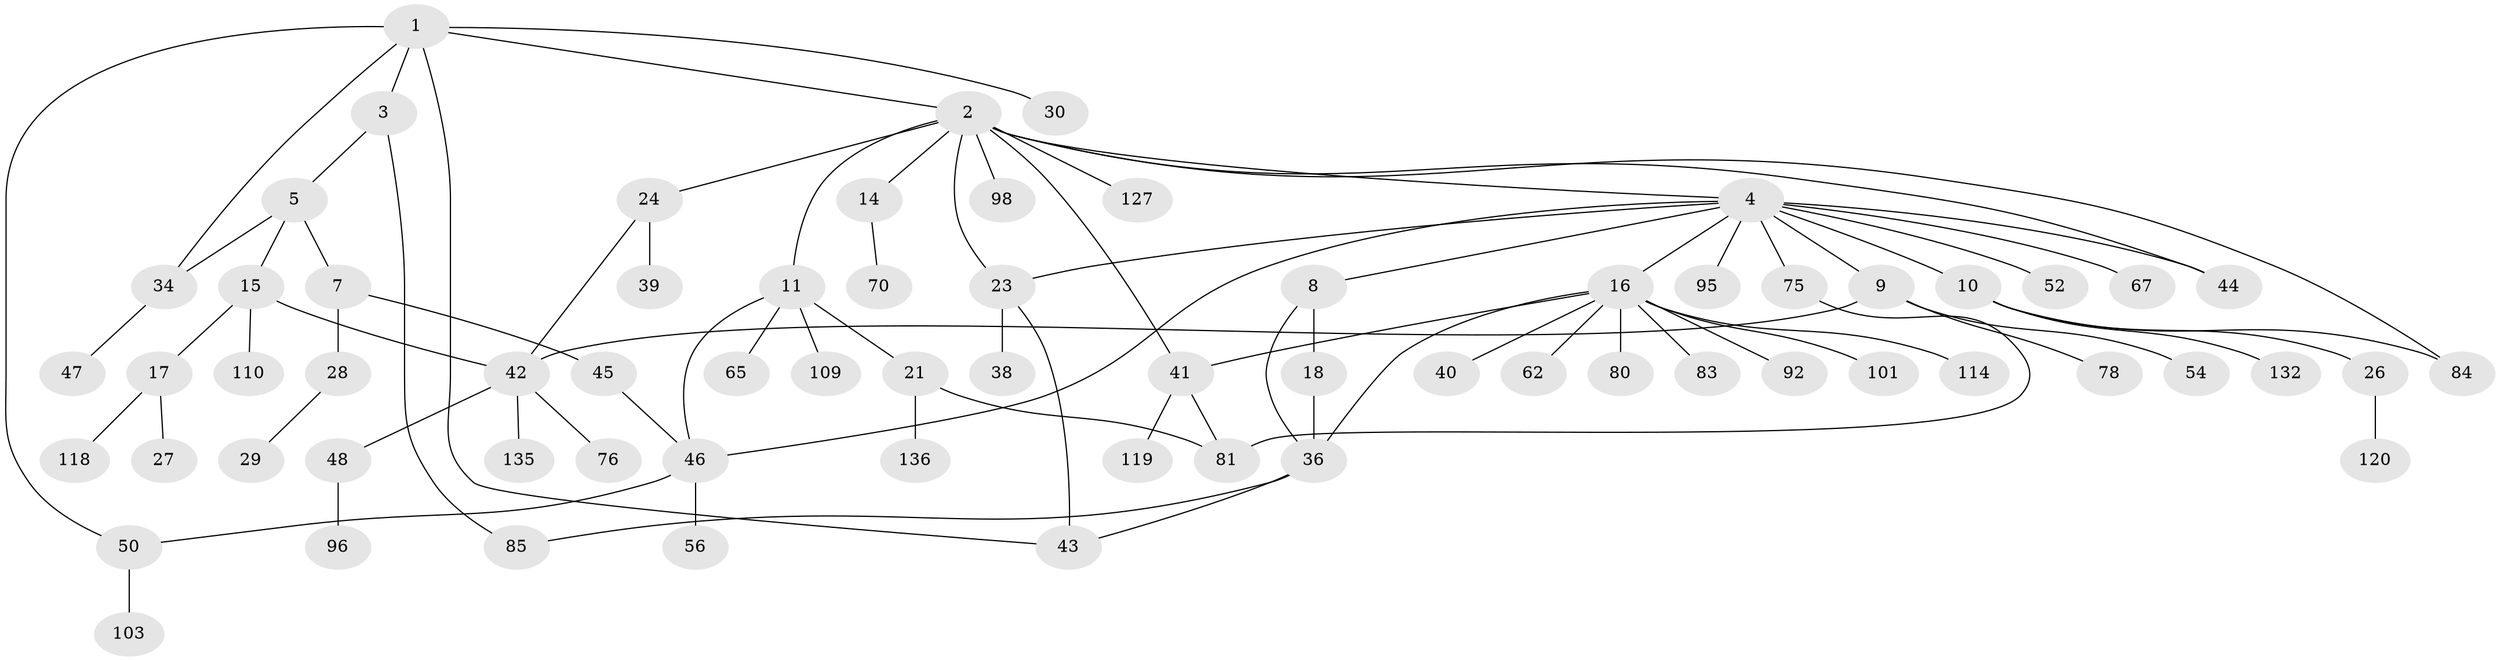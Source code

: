 // original degree distribution, {7: 0.029411764705882353, 4: 0.08088235294117647, 6: 0.007352941176470588, 3: 0.17647058823529413, 5: 0.029411764705882353, 2: 0.25, 1: 0.41911764705882354, 9: 0.007352941176470588}
// Generated by graph-tools (version 1.1) at 2025/13/03/09/25 04:13:30]
// undirected, 68 vertices, 84 edges
graph export_dot {
graph [start="1"]
  node [color=gray90,style=filled];
  1 [super="+20"];
  2 [super="+6"];
  3 [super="+87"];
  4 [super="+12+55"];
  5;
  7;
  8;
  9;
  10;
  11;
  14;
  15 [super="+58"];
  16 [super="+37+22"];
  17;
  18 [super="+69+19"];
  21 [super="+134+94"];
  23;
  24 [super="+32"];
  26 [super="+89+31"];
  27 [super="+123+129"];
  28;
  29;
  30 [super="+57"];
  34 [super="+133+35+79"];
  36 [super="+51"];
  38 [super="+113"];
  39;
  40;
  41;
  42 [super="+49"];
  43 [super="+66"];
  44 [super="+60"];
  45;
  46 [super="+90+71+91+53"];
  47;
  48 [super="+64"];
  50 [super="+88"];
  52;
  54;
  56;
  62;
  65 [super="+97"];
  67;
  70;
  75 [super="+111"];
  76;
  78;
  80;
  81 [super="+115+102"];
  83 [super="+131"];
  84 [super="+108"];
  85 [super="+117"];
  92 [super="+106"];
  95;
  96;
  98;
  101;
  103 [super="+124"];
  109;
  110;
  114;
  118;
  119;
  120;
  127;
  132;
  135;
  136;
  1 -- 2;
  1 -- 3;
  1 -- 30;
  1 -- 50;
  1 -- 43;
  1 -- 34;
  2 -- 4;
  2 -- 11;
  2 -- 44;
  2 -- 127;
  2 -- 23;
  2 -- 98;
  2 -- 84;
  2 -- 24;
  2 -- 41;
  2 -- 14;
  3 -- 5;
  3 -- 85;
  4 -- 8;
  4 -- 9;
  4 -- 10;
  4 -- 67;
  4 -- 75;
  4 -- 44;
  4 -- 16;
  4 -- 52;
  4 -- 23;
  4 -- 95;
  4 -- 46;
  5 -- 7;
  5 -- 15;
  5 -- 34;
  7 -- 28;
  7 -- 45;
  8 -- 18;
  8 -- 36;
  9 -- 54;
  9 -- 78;
  9 -- 42;
  10 -- 26;
  10 -- 132;
  10 -- 84;
  11 -- 21;
  11 -- 46;
  11 -- 65;
  11 -- 109;
  14 -- 70;
  15 -- 17;
  15 -- 42;
  15 -- 110;
  16 -- 83;
  16 -- 101;
  16 -- 40;
  16 -- 41;
  16 -- 80;
  16 -- 114;
  16 -- 92;
  16 -- 62;
  16 -- 36;
  17 -- 27;
  17 -- 118;
  18 -- 36;
  21 -- 81;
  21 -- 136;
  23 -- 38;
  23 -- 43;
  24 -- 42;
  24 -- 39;
  26 -- 120;
  28 -- 29;
  34 -- 47;
  36 -- 43;
  36 -- 85;
  41 -- 119;
  41 -- 81;
  42 -- 48;
  42 -- 76;
  42 -- 135;
  45 -- 46;
  46 -- 56;
  46 -- 50;
  48 -- 96;
  50 -- 103;
  75 -- 81;
}
